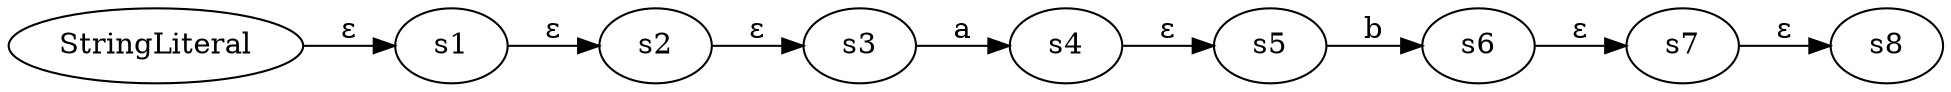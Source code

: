 digraph ATN {
  rankdir=LR;

  StringLiteral -> s1 [label="ε"]
  s1 -> s2 [label="ε"]
  s2 -> s3 [label="ε"]
  s3 -> s4 [label="a"]
  s4 -> s5 [label="ε"]
  s5 -> s6 [label="b"]
  s6 -> s7 [label="ε"]
  s7 -> s8 [label="ε"]
}